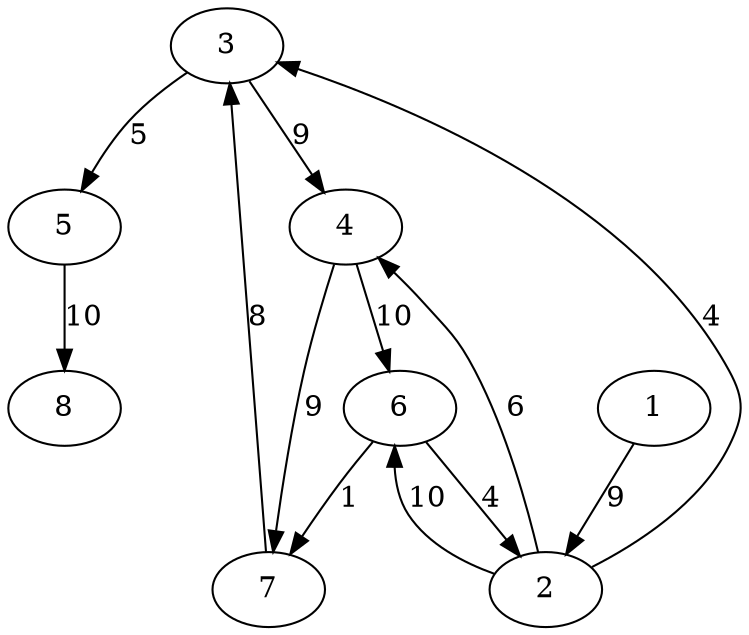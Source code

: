 digraph G {
  5 -> 8 [label="10"]
  4 -> 7 [label="9"]
  2 -> 6 [label="10"]
  3 -> 5 [label="5"]
  2 -> 4 [label="6"]
  2 -> 3 [label="4"]
  1 -> 2 [label="9"]
  6 -> 2 [label="4"]
  4 -> 6 [label="10"]
  6 -> 7 [label="1"]
  7 -> 3 [label="8"]
  3 -> 4 [label="9"]
}